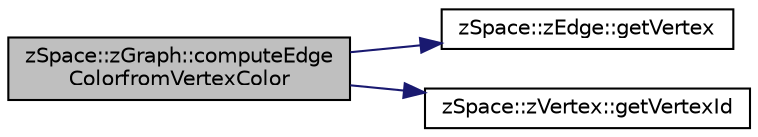 digraph "zSpace::zGraph::computeEdgeColorfromVertexColor"
{
 // LATEX_PDF_SIZE
  edge [fontname="Helvetica",fontsize="10",labelfontname="Helvetica",labelfontsize="10"];
  node [fontname="Helvetica",fontsize="10",shape=record];
  rankdir="LR";
  Node133 [label="zSpace::zGraph::computeEdge\lColorfromVertexColor",height=0.2,width=0.4,color="black", fillcolor="grey75", style="filled", fontcolor="black",tooltip="This method computes the Edge colors based on the vertex colors."];
  Node133 -> Node134 [color="midnightblue",fontsize="10",style="solid",fontname="Helvetica"];
  Node134 [label="zSpace::zEdge::getVertex",height=0.2,width=0.4,color="black", fillcolor="white", style="filled",URL="$classz_space_1_1z_edge.html#a07c082aa54f78145fdcd5e5e4bb889f1",tooltip="This method returns the vertex pointed to by the current zEdge."];
  Node133 -> Node135 [color="midnightblue",fontsize="10",style="solid",fontname="Helvetica"];
  Node135 [label="zSpace::zVertex::getVertexId",height=0.2,width=0.4,color="black", fillcolor="white", style="filled",URL="$classz_space_1_1z_vertex.html#ae6637ab378719b6c68c8237777fd065e",tooltip="This method returns the vertexId of current zVertex."];
}
